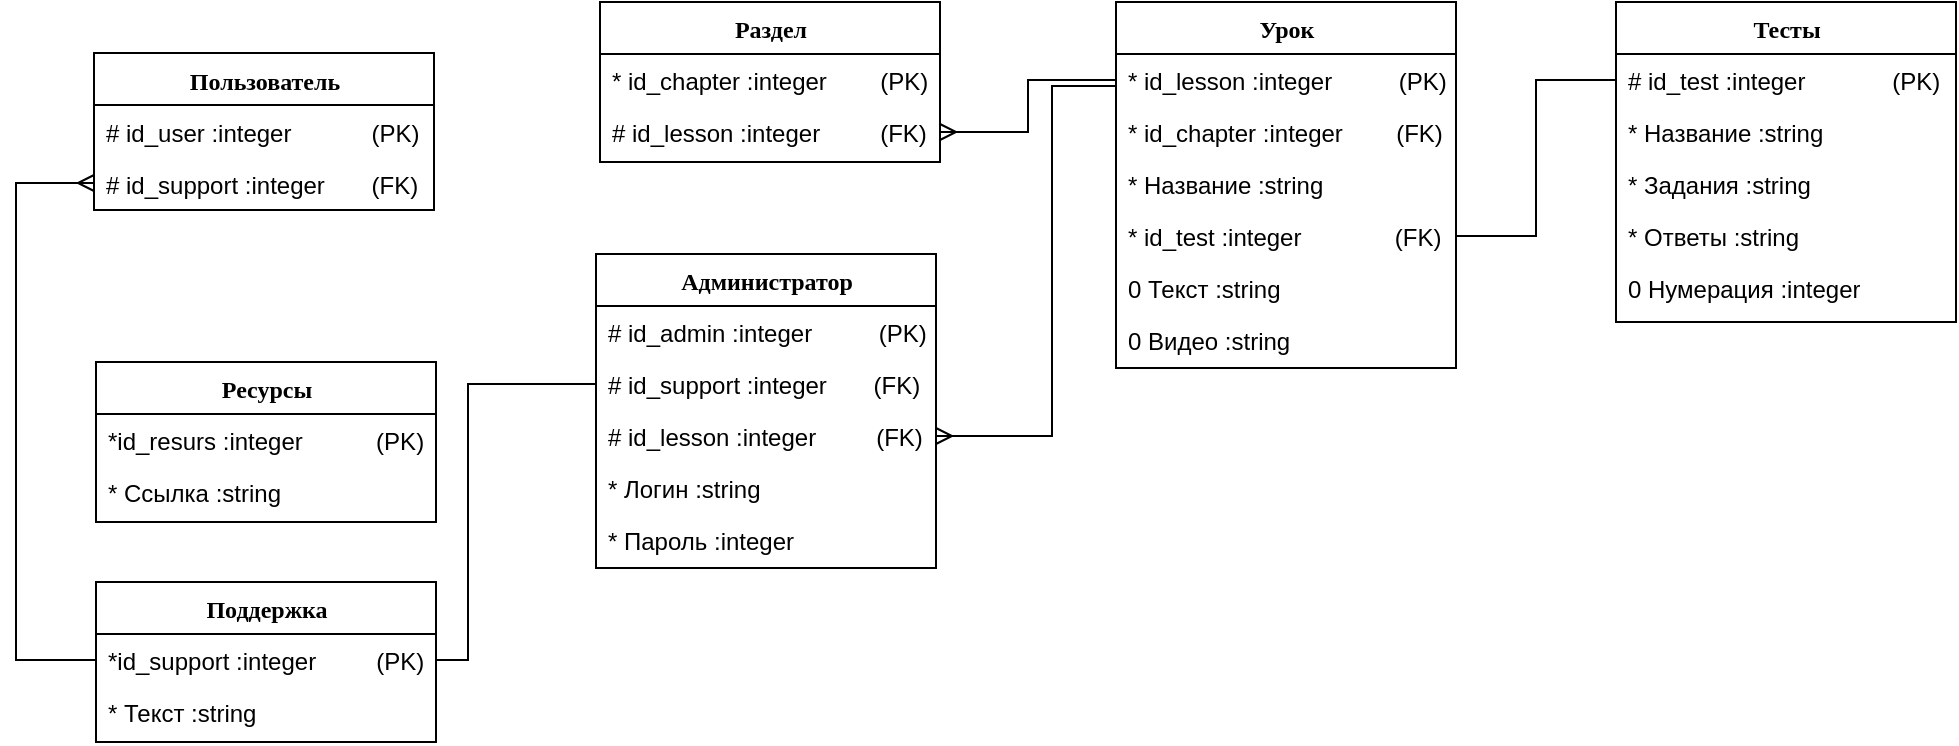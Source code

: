 <mxfile version="25.0.1">
  <diagram name="Страница — 1" id="G961pWDBOsgyOTIX9ipM">
    <mxGraphModel dx="2100" dy="1258" grid="0" gridSize="10" guides="1" tooltips="1" connect="1" arrows="1" fold="1" page="1" pageScale="1" pageWidth="1169" pageHeight="827" math="0" shadow="0">
      <root>
        <mxCell id="0" />
        <mxCell id="1" parent="0" />
        <mxCell id="Dx220KQ8nimDfH8Q8B-e-1" value="Раздел" style="swimlane;html=1;fontStyle=1;align=center;verticalAlign=top;childLayout=stackLayout;horizontal=1;startSize=26;horizontalStack=0;resizeParent=1;resizeLast=0;collapsible=1;marginBottom=0;swimlaneFillColor=#ffffff;rounded=0;shadow=0;comic=0;labelBackgroundColor=none;strokeWidth=1;fillColor=none;fontFamily=Verdana;fontSize=12" parent="1" vertex="1">
          <mxGeometry x="402" y="86" width="170" height="80" as="geometry" />
        </mxCell>
        <mxCell id="Dx220KQ8nimDfH8Q8B-e-2" value="* id_chapter&amp;nbsp;&lt;font style=&quot;font-size: 12px;&quot;&gt;:integer&amp;nbsp;&lt;/font&gt;&amp;nbsp; &amp;nbsp; &amp;nbsp; &amp;nbsp;(PK)" style="text;html=1;strokeColor=none;fillColor=none;align=left;verticalAlign=top;spacingLeft=4;spacingRight=4;whiteSpace=wrap;overflow=hidden;rotatable=0;points=[[0,0.5],[1,0.5]];portConstraint=eastwest;" parent="Dx220KQ8nimDfH8Q8B-e-1" vertex="1">
          <mxGeometry y="26" width="170" height="26" as="geometry" />
        </mxCell>
        <mxCell id="Dx220KQ8nimDfH8Q8B-e-3" value="# id_lesson&amp;nbsp;&lt;font style=&quot;font-size: 12px;&quot;&gt;:integer&lt;/font&gt;&amp;nbsp; &amp;nbsp; &amp;nbsp; &amp;nbsp; &amp;nbsp;(FK)" style="text;html=1;strokeColor=none;fillColor=none;align=left;verticalAlign=top;spacingLeft=4;spacingRight=4;whiteSpace=wrap;overflow=hidden;rotatable=0;points=[[0,0.5],[1,0.5]];portConstraint=eastwest;" parent="Dx220KQ8nimDfH8Q8B-e-1" vertex="1">
          <mxGeometry y="52" width="170" height="26" as="geometry" />
        </mxCell>
        <mxCell id="Dx220KQ8nimDfH8Q8B-e-7" value="Урок" style="swimlane;html=1;fontStyle=1;align=center;verticalAlign=top;childLayout=stackLayout;horizontal=1;startSize=26;horizontalStack=0;resizeParent=1;resizeLast=0;collapsible=1;marginBottom=0;swimlaneFillColor=#ffffff;rounded=0;shadow=0;comic=0;labelBackgroundColor=none;strokeWidth=1;fillColor=none;fontFamily=Verdana;fontSize=12" parent="1" vertex="1">
          <mxGeometry x="660" y="86" width="170" height="183" as="geometry" />
        </mxCell>
        <mxCell id="Dx220KQ8nimDfH8Q8B-e-8" value="* id_lesson&amp;nbsp;&lt;font style=&quot;font-size: 12px;&quot;&gt;:integer&lt;/font&gt;&amp;nbsp; &amp;nbsp; &amp;nbsp; &amp;nbsp; &amp;nbsp; (PK)" style="text;html=1;strokeColor=none;fillColor=none;align=left;verticalAlign=top;spacingLeft=4;spacingRight=4;whiteSpace=wrap;overflow=hidden;rotatable=0;points=[[0,0.5],[1,0.5]];portConstraint=eastwest;" parent="Dx220KQ8nimDfH8Q8B-e-7" vertex="1">
          <mxGeometry y="26" width="170" height="26" as="geometry" />
        </mxCell>
        <mxCell id="Dx220KQ8nimDfH8Q8B-e-73" value="* id_chapter&amp;nbsp;&lt;font style=&quot;font-size: 12px;&quot;&gt;:integer&amp;nbsp;&lt;/font&gt;&amp;nbsp; &amp;nbsp; &amp;nbsp; &amp;nbsp;(FK)" style="text;html=1;strokeColor=none;fillColor=none;align=left;verticalAlign=top;spacingLeft=4;spacingRight=4;whiteSpace=wrap;overflow=hidden;rotatable=0;points=[[0,0.5],[1,0.5]];portConstraint=eastwest;" parent="Dx220KQ8nimDfH8Q8B-e-7" vertex="1">
          <mxGeometry y="52" width="170" height="26" as="geometry" />
        </mxCell>
        <mxCell id="Dx220KQ8nimDfH8Q8B-e-9" value="* Название&amp;nbsp;&lt;font style=&quot;font-size: 12px;&quot;&gt;:string&lt;/font&gt;" style="text;html=1;strokeColor=none;fillColor=none;align=left;verticalAlign=top;spacingLeft=4;spacingRight=4;whiteSpace=wrap;overflow=hidden;rotatable=0;points=[[0,0.5],[1,0.5]];portConstraint=eastwest;" parent="Dx220KQ8nimDfH8Q8B-e-7" vertex="1">
          <mxGeometry y="78" width="170" height="26" as="geometry" />
        </mxCell>
        <mxCell id="Dx220KQ8nimDfH8Q8B-e-4" value="* id_test&amp;nbsp;&lt;font style=&quot;font-size: 12px;&quot;&gt;:integer&lt;/font&gt;&amp;nbsp; &amp;nbsp; &amp;nbsp; &amp;nbsp; &amp;nbsp; &amp;nbsp; &amp;nbsp; (FK)" style="text;html=1;strokeColor=none;fillColor=none;align=left;verticalAlign=top;spacingLeft=4;spacingRight=4;whiteSpace=wrap;overflow=hidden;rotatable=0;points=[[0,0.5],[1,0.5]];portConstraint=eastwest;" parent="Dx220KQ8nimDfH8Q8B-e-7" vertex="1">
          <mxGeometry y="104" width="170" height="26" as="geometry" />
        </mxCell>
        <mxCell id="Dx220KQ8nimDfH8Q8B-e-10" value="0 Текст&amp;nbsp;&lt;font style=&quot;font-size: 12px;&quot;&gt;:string&lt;/font&gt;" style="text;html=1;strokeColor=none;fillColor=none;align=left;verticalAlign=top;spacingLeft=4;spacingRight=4;whiteSpace=wrap;overflow=hidden;rotatable=0;points=[[0,0.5],[1,0.5]];portConstraint=eastwest;" parent="Dx220KQ8nimDfH8Q8B-e-7" vertex="1">
          <mxGeometry y="130" width="170" height="26" as="geometry" />
        </mxCell>
        <mxCell id="Dx220KQ8nimDfH8Q8B-e-11" value="0 Видео&amp;nbsp;&lt;font style=&quot;font-size: 12px;&quot;&gt;:string&lt;/font&gt;" style="text;html=1;strokeColor=none;fillColor=none;align=left;verticalAlign=top;spacingLeft=4;spacingRight=4;whiteSpace=wrap;overflow=hidden;rotatable=0;points=[[0,0.5],[1,0.5]];portConstraint=eastwest;" parent="Dx220KQ8nimDfH8Q8B-e-7" vertex="1">
          <mxGeometry y="156" width="170" height="26" as="geometry" />
        </mxCell>
        <mxCell id="Dx220KQ8nimDfH8Q8B-e-14" value="Тесты" style="swimlane;html=1;fontStyle=1;align=center;verticalAlign=top;childLayout=stackLayout;horizontal=1;startSize=26;horizontalStack=0;resizeParent=1;resizeLast=0;collapsible=1;marginBottom=0;swimlaneFillColor=#ffffff;rounded=0;shadow=0;comic=0;labelBackgroundColor=none;strokeWidth=1;fillColor=none;fontFamily=Verdana;fontSize=12" parent="1" vertex="1">
          <mxGeometry x="910" y="86" width="170" height="160" as="geometry" />
        </mxCell>
        <mxCell id="Dx220KQ8nimDfH8Q8B-e-15" value="# id_test&amp;nbsp;&lt;font style=&quot;font-size: 12px;&quot;&gt;:integer&lt;/font&gt;&amp;nbsp; &amp;nbsp; &amp;nbsp; &amp;nbsp; &amp;nbsp; &amp;nbsp; &amp;nbsp;(PK)" style="text;html=1;strokeColor=none;fillColor=none;align=left;verticalAlign=top;spacingLeft=4;spacingRight=4;whiteSpace=wrap;overflow=hidden;rotatable=0;points=[[0,0.5],[1,0.5]];portConstraint=eastwest;" parent="Dx220KQ8nimDfH8Q8B-e-14" vertex="1">
          <mxGeometry y="26" width="170" height="26" as="geometry" />
        </mxCell>
        <mxCell id="Dx220KQ8nimDfH8Q8B-e-16" value="* Название&amp;nbsp;&lt;font style=&quot;font-size: 12px;&quot;&gt;:string&lt;/font&gt;" style="text;html=1;strokeColor=none;fillColor=none;align=left;verticalAlign=top;spacingLeft=4;spacingRight=4;whiteSpace=wrap;overflow=hidden;rotatable=0;points=[[0,0.5],[1,0.5]];portConstraint=eastwest;" parent="Dx220KQ8nimDfH8Q8B-e-14" vertex="1">
          <mxGeometry y="52" width="170" height="26" as="geometry" />
        </mxCell>
        <mxCell id="Dx220KQ8nimDfH8Q8B-e-17" value="* Задания&amp;nbsp;&lt;font style=&quot;font-size: 12px;&quot;&gt;:string&lt;/font&gt;" style="text;html=1;strokeColor=none;fillColor=none;align=left;verticalAlign=top;spacingLeft=4;spacingRight=4;whiteSpace=wrap;overflow=hidden;rotatable=0;points=[[0,0.5],[1,0.5]];portConstraint=eastwest;" parent="Dx220KQ8nimDfH8Q8B-e-14" vertex="1">
          <mxGeometry y="78" width="170" height="26" as="geometry" />
        </mxCell>
        <mxCell id="Dx220KQ8nimDfH8Q8B-e-18" value="* Ответы&amp;nbsp;&lt;font style=&quot;font-size: 12px;&quot;&gt;:string&lt;/font&gt;" style="text;html=1;strokeColor=none;fillColor=none;align=left;verticalAlign=top;spacingLeft=4;spacingRight=4;whiteSpace=wrap;overflow=hidden;rotatable=0;points=[[0,0.5],[1,0.5]];portConstraint=eastwest;" parent="Dx220KQ8nimDfH8Q8B-e-14" vertex="1">
          <mxGeometry y="104" width="170" height="26" as="geometry" />
        </mxCell>
        <mxCell id="Dx220KQ8nimDfH8Q8B-e-19" value="0 Нумерация&amp;nbsp;&lt;font style=&quot;font-size: 12px;&quot;&gt;:integer&lt;/font&gt;" style="text;html=1;strokeColor=none;fillColor=none;align=left;verticalAlign=top;spacingLeft=4;spacingRight=4;whiteSpace=wrap;overflow=hidden;rotatable=0;points=[[0,0.5],[1,0.5]];portConstraint=eastwest;" parent="Dx220KQ8nimDfH8Q8B-e-14" vertex="1">
          <mxGeometry y="130" width="170" height="26" as="geometry" />
        </mxCell>
        <mxCell id="Dx220KQ8nimDfH8Q8B-e-20" style="edgeStyle=orthogonalEdgeStyle;rounded=0;orthogonalLoop=1;jettySize=auto;html=1;exitX=1;exitY=0.5;exitDx=0;exitDy=0;entryX=0;entryY=0.5;entryDx=0;entryDy=0;endArrow=none;endFill=0;startArrow=none;startFill=0;" parent="1" source="Dx220KQ8nimDfH8Q8B-e-4" target="Dx220KQ8nimDfH8Q8B-e-15" edge="1">
          <mxGeometry relative="1" as="geometry" />
        </mxCell>
        <mxCell id="Dx220KQ8nimDfH8Q8B-e-21" style="edgeStyle=orthogonalEdgeStyle;rounded=0;orthogonalLoop=1;jettySize=auto;html=1;exitX=1;exitY=0.5;exitDx=0;exitDy=0;entryX=0;entryY=0.5;entryDx=0;entryDy=0;endArrow=none;endFill=0;startArrow=ERmany;startFill=0;" parent="1" source="Dx220KQ8nimDfH8Q8B-e-3" target="Dx220KQ8nimDfH8Q8B-e-8" edge="1">
          <mxGeometry relative="1" as="geometry" />
        </mxCell>
        <mxCell id="Dx220KQ8nimDfH8Q8B-e-22" value="Пользователь" style="swimlane;html=1;fontStyle=1;align=center;verticalAlign=top;childLayout=stackLayout;horizontal=1;startSize=26;horizontalStack=0;resizeParent=1;resizeLast=0;collapsible=1;marginBottom=0;swimlaneFillColor=#ffffff;rounded=0;shadow=0;comic=0;labelBackgroundColor=none;strokeWidth=1;fillColor=none;fontFamily=Verdana;fontSize=12" parent="1" vertex="1">
          <mxGeometry x="149" y="111.5" width="170" height="78.5" as="geometry" />
        </mxCell>
        <mxCell id="Dx220KQ8nimDfH8Q8B-e-25" value="# id_user :integer&amp;nbsp; &amp;nbsp; &amp;nbsp; &amp;nbsp; &amp;nbsp; &amp;nbsp; (PK)" style="text;html=1;strokeColor=none;fillColor=none;align=left;verticalAlign=top;spacingLeft=4;spacingRight=4;whiteSpace=wrap;overflow=hidden;rotatable=0;points=[[0,0.5],[1,0.5]];portConstraint=eastwest;" parent="Dx220KQ8nimDfH8Q8B-e-22" vertex="1">
          <mxGeometry y="26" width="170" height="26" as="geometry" />
        </mxCell>
        <mxCell id="Dx220KQ8nimDfH8Q8B-e-62" value="# id_support&amp;nbsp;&lt;font style=&quot;font-size: 12px;&quot;&gt;:integer&lt;/font&gt;&amp;nbsp; &amp;nbsp; &amp;nbsp; &amp;nbsp;(FK)" style="text;html=1;strokeColor=none;fillColor=none;align=left;verticalAlign=top;spacingLeft=4;spacingRight=4;whiteSpace=wrap;overflow=hidden;rotatable=0;points=[[0,0.5],[1,0.5]];portConstraint=eastwest;" parent="Dx220KQ8nimDfH8Q8B-e-22" vertex="1">
          <mxGeometry y="52" width="170" height="26" as="geometry" />
        </mxCell>
        <mxCell id="Dx220KQ8nimDfH8Q8B-e-42" value="Администратор" style="swimlane;html=1;fontStyle=1;align=center;verticalAlign=top;childLayout=stackLayout;horizontal=1;startSize=26;horizontalStack=0;resizeParent=1;resizeLast=0;collapsible=1;marginBottom=0;swimlaneFillColor=#ffffff;rounded=0;shadow=0;comic=0;labelBackgroundColor=none;strokeWidth=1;fillColor=none;fontFamily=Verdana;fontSize=12" parent="1" vertex="1">
          <mxGeometry x="400" y="212" width="170" height="157" as="geometry" />
        </mxCell>
        <mxCell id="Dx220KQ8nimDfH8Q8B-e-43" value="# id_admin :integer&amp;nbsp; &amp;nbsp; &amp;nbsp; &amp;nbsp; &amp;nbsp; (PK)" style="text;html=1;strokeColor=none;fillColor=none;align=left;verticalAlign=top;spacingLeft=4;spacingRight=4;whiteSpace=wrap;overflow=hidden;rotatable=0;points=[[0,0.5],[1,0.5]];portConstraint=eastwest;" parent="Dx220KQ8nimDfH8Q8B-e-42" vertex="1">
          <mxGeometry y="26" width="170" height="26" as="geometry" />
        </mxCell>
        <mxCell id="Dx220KQ8nimDfH8Q8B-e-61" value="# id_support&amp;nbsp;&lt;font style=&quot;font-size: 12px;&quot;&gt;:integer&lt;/font&gt;&amp;nbsp; &amp;nbsp; &amp;nbsp; &amp;nbsp;(FK)" style="text;html=1;strokeColor=none;fillColor=none;align=left;verticalAlign=top;spacingLeft=4;spacingRight=4;whiteSpace=wrap;overflow=hidden;rotatable=0;points=[[0,0.5],[1,0.5]];portConstraint=eastwest;" parent="Dx220KQ8nimDfH8Q8B-e-42" vertex="1">
          <mxGeometry y="52" width="170" height="26" as="geometry" />
        </mxCell>
        <mxCell id="Dx220KQ8nimDfH8Q8B-e-75" value="# id_lesson&amp;nbsp;&lt;font style=&quot;font-size: 12px;&quot;&gt;:integer&lt;/font&gt;&amp;nbsp; &amp;nbsp; &amp;nbsp; &amp;nbsp; &amp;nbsp;(FK)" style="text;html=1;strokeColor=none;fillColor=none;align=left;verticalAlign=top;spacingLeft=4;spacingRight=4;whiteSpace=wrap;overflow=hidden;rotatable=0;points=[[0,0.5],[1,0.5]];portConstraint=eastwest;" parent="Dx220KQ8nimDfH8Q8B-e-42" vertex="1">
          <mxGeometry y="78" width="170" height="26" as="geometry" />
        </mxCell>
        <mxCell id="Dx220KQ8nimDfH8Q8B-e-46" value="* Логин&amp;nbsp;&lt;font style=&quot;font-size: 12px;&quot;&gt;:string&lt;/font&gt;" style="text;html=1;strokeColor=none;fillColor=none;align=left;verticalAlign=top;spacingLeft=4;spacingRight=4;whiteSpace=wrap;overflow=hidden;rotatable=0;points=[[0,0.5],[1,0.5]];portConstraint=eastwest;" parent="Dx220KQ8nimDfH8Q8B-e-42" vertex="1">
          <mxGeometry y="104" width="170" height="26" as="geometry" />
        </mxCell>
        <mxCell id="Dx220KQ8nimDfH8Q8B-e-47" value="* Пароль&amp;nbsp;&lt;font style=&quot;font-size: 12px;&quot;&gt;:integer&lt;/font&gt;" style="text;html=1;strokeColor=none;fillColor=none;align=left;verticalAlign=top;spacingLeft=4;spacingRight=4;whiteSpace=wrap;overflow=hidden;rotatable=0;points=[[0,0.5],[1,0.5]];portConstraint=eastwest;" parent="Dx220KQ8nimDfH8Q8B-e-42" vertex="1">
          <mxGeometry y="130" width="170" height="26" as="geometry" />
        </mxCell>
        <mxCell id="Dx220KQ8nimDfH8Q8B-e-48" value="Ресурсы" style="swimlane;html=1;fontStyle=1;align=center;verticalAlign=top;childLayout=stackLayout;horizontal=1;startSize=26;horizontalStack=0;resizeParent=1;resizeLast=0;collapsible=1;marginBottom=0;swimlaneFillColor=#ffffff;rounded=0;shadow=0;comic=0;labelBackgroundColor=none;strokeWidth=1;fillColor=none;fontFamily=Verdana;fontSize=12" parent="1" vertex="1">
          <mxGeometry x="150" y="266" width="170" height="80" as="geometry" />
        </mxCell>
        <mxCell id="Dx220KQ8nimDfH8Q8B-e-49" value="*id_resurs&amp;nbsp;&lt;font style=&quot;font-size: 12px;&quot;&gt;:integer&amp;nbsp;&lt;/font&gt;&amp;nbsp; &amp;nbsp; &amp;nbsp; &amp;nbsp; &amp;nbsp; (PK)" style="text;html=1;strokeColor=none;fillColor=none;align=left;verticalAlign=top;spacingLeft=4;spacingRight=4;whiteSpace=wrap;overflow=hidden;rotatable=0;points=[[0,0.5],[1,0.5]];portConstraint=eastwest;" parent="Dx220KQ8nimDfH8Q8B-e-48" vertex="1">
          <mxGeometry y="26" width="170" height="26" as="geometry" />
        </mxCell>
        <mxCell id="Dx220KQ8nimDfH8Q8B-e-50" value="* Ссылка :string" style="text;html=1;strokeColor=none;fillColor=none;align=left;verticalAlign=top;spacingLeft=4;spacingRight=4;whiteSpace=wrap;overflow=hidden;rotatable=0;points=[[0,0.5],[1,0.5]];portConstraint=eastwest;" parent="Dx220KQ8nimDfH8Q8B-e-48" vertex="1">
          <mxGeometry y="52" width="170" height="26" as="geometry" />
        </mxCell>
        <mxCell id="Dx220KQ8nimDfH8Q8B-e-56" value="Поддержка" style="swimlane;html=1;fontStyle=1;align=center;verticalAlign=top;childLayout=stackLayout;horizontal=1;startSize=26;horizontalStack=0;resizeParent=1;resizeLast=0;collapsible=1;marginBottom=0;swimlaneFillColor=#ffffff;rounded=0;shadow=0;comic=0;labelBackgroundColor=none;strokeWidth=1;fillColor=none;fontFamily=Verdana;fontSize=12" parent="1" vertex="1">
          <mxGeometry x="150" y="376" width="170" height="80" as="geometry" />
        </mxCell>
        <mxCell id="Dx220KQ8nimDfH8Q8B-e-57" value="*id_support&amp;nbsp;&lt;font style=&quot;font-size: 12px;&quot;&gt;:integer&amp;nbsp;&lt;/font&gt;&amp;nbsp; &amp;nbsp; &amp;nbsp; &amp;nbsp; (PK)" style="text;html=1;strokeColor=none;fillColor=none;align=left;verticalAlign=top;spacingLeft=4;spacingRight=4;whiteSpace=wrap;overflow=hidden;rotatable=0;points=[[0,0.5],[1,0.5]];portConstraint=eastwest;" parent="Dx220KQ8nimDfH8Q8B-e-56" vertex="1">
          <mxGeometry y="26" width="170" height="26" as="geometry" />
        </mxCell>
        <mxCell id="Dx220KQ8nimDfH8Q8B-e-58" value="* Текст :string" style="text;html=1;strokeColor=none;fillColor=none;align=left;verticalAlign=top;spacingLeft=4;spacingRight=4;whiteSpace=wrap;overflow=hidden;rotatable=0;points=[[0,0.5],[1,0.5]];portConstraint=eastwest;" parent="Dx220KQ8nimDfH8Q8B-e-56" vertex="1">
          <mxGeometry y="52" width="170" height="26" as="geometry" />
        </mxCell>
        <mxCell id="Dx220KQ8nimDfH8Q8B-e-59" style="edgeStyle=orthogonalEdgeStyle;rounded=0;orthogonalLoop=1;jettySize=auto;html=1;endArrow=none;endFill=0;startArrow=ERmany;startFill=0;entryX=0;entryY=0.5;entryDx=0;entryDy=0;exitX=0;exitY=0.5;exitDx=0;exitDy=0;" parent="1" source="Dx220KQ8nimDfH8Q8B-e-62" target="Dx220KQ8nimDfH8Q8B-e-57" edge="1">
          <mxGeometry relative="1" as="geometry">
            <mxPoint x="110" y="336" as="sourcePoint" />
            <mxPoint x="100" y="644" as="targetPoint" />
            <Array as="points">
              <mxPoint x="110" y="176" />
              <mxPoint x="110" y="415" />
            </Array>
          </mxGeometry>
        </mxCell>
        <mxCell id="Dx220KQ8nimDfH8Q8B-e-60" style="edgeStyle=orthogonalEdgeStyle;rounded=0;orthogonalLoop=1;jettySize=auto;html=1;endArrow=none;endFill=0;startArrow=none;startFill=0;entryX=1;entryY=0.5;entryDx=0;entryDy=0;exitX=0;exitY=0.5;exitDx=0;exitDy=0;" parent="1" source="Dx220KQ8nimDfH8Q8B-e-61" target="Dx220KQ8nimDfH8Q8B-e-57" edge="1">
          <mxGeometry relative="1" as="geometry">
            <mxPoint x="370" y="456" as="sourcePoint" />
            <mxPoint x="370" y="301" as="targetPoint" />
            <Array as="points">
              <mxPoint x="336" y="277" />
              <mxPoint x="336" y="415" />
            </Array>
          </mxGeometry>
        </mxCell>
        <mxCell id="Dx220KQ8nimDfH8Q8B-e-76" style="edgeStyle=orthogonalEdgeStyle;rounded=0;orthogonalLoop=1;jettySize=auto;html=1;exitX=1;exitY=0.5;exitDx=0;exitDy=0;entryX=0;entryY=0.5;entryDx=0;entryDy=0;endArrow=none;endFill=0;startArrow=ERmany;startFill=0;" parent="1" source="Dx220KQ8nimDfH8Q8B-e-75" target="Dx220KQ8nimDfH8Q8B-e-8" edge="1">
          <mxGeometry relative="1" as="geometry">
            <mxPoint x="560" y="276" as="sourcePoint" />
            <mxPoint x="640" y="250" as="targetPoint" />
            <Array as="points">
              <mxPoint x="628" y="303" />
              <mxPoint x="628" y="128" />
              <mxPoint x="660" y="128" />
            </Array>
          </mxGeometry>
        </mxCell>
      </root>
    </mxGraphModel>
  </diagram>
</mxfile>
